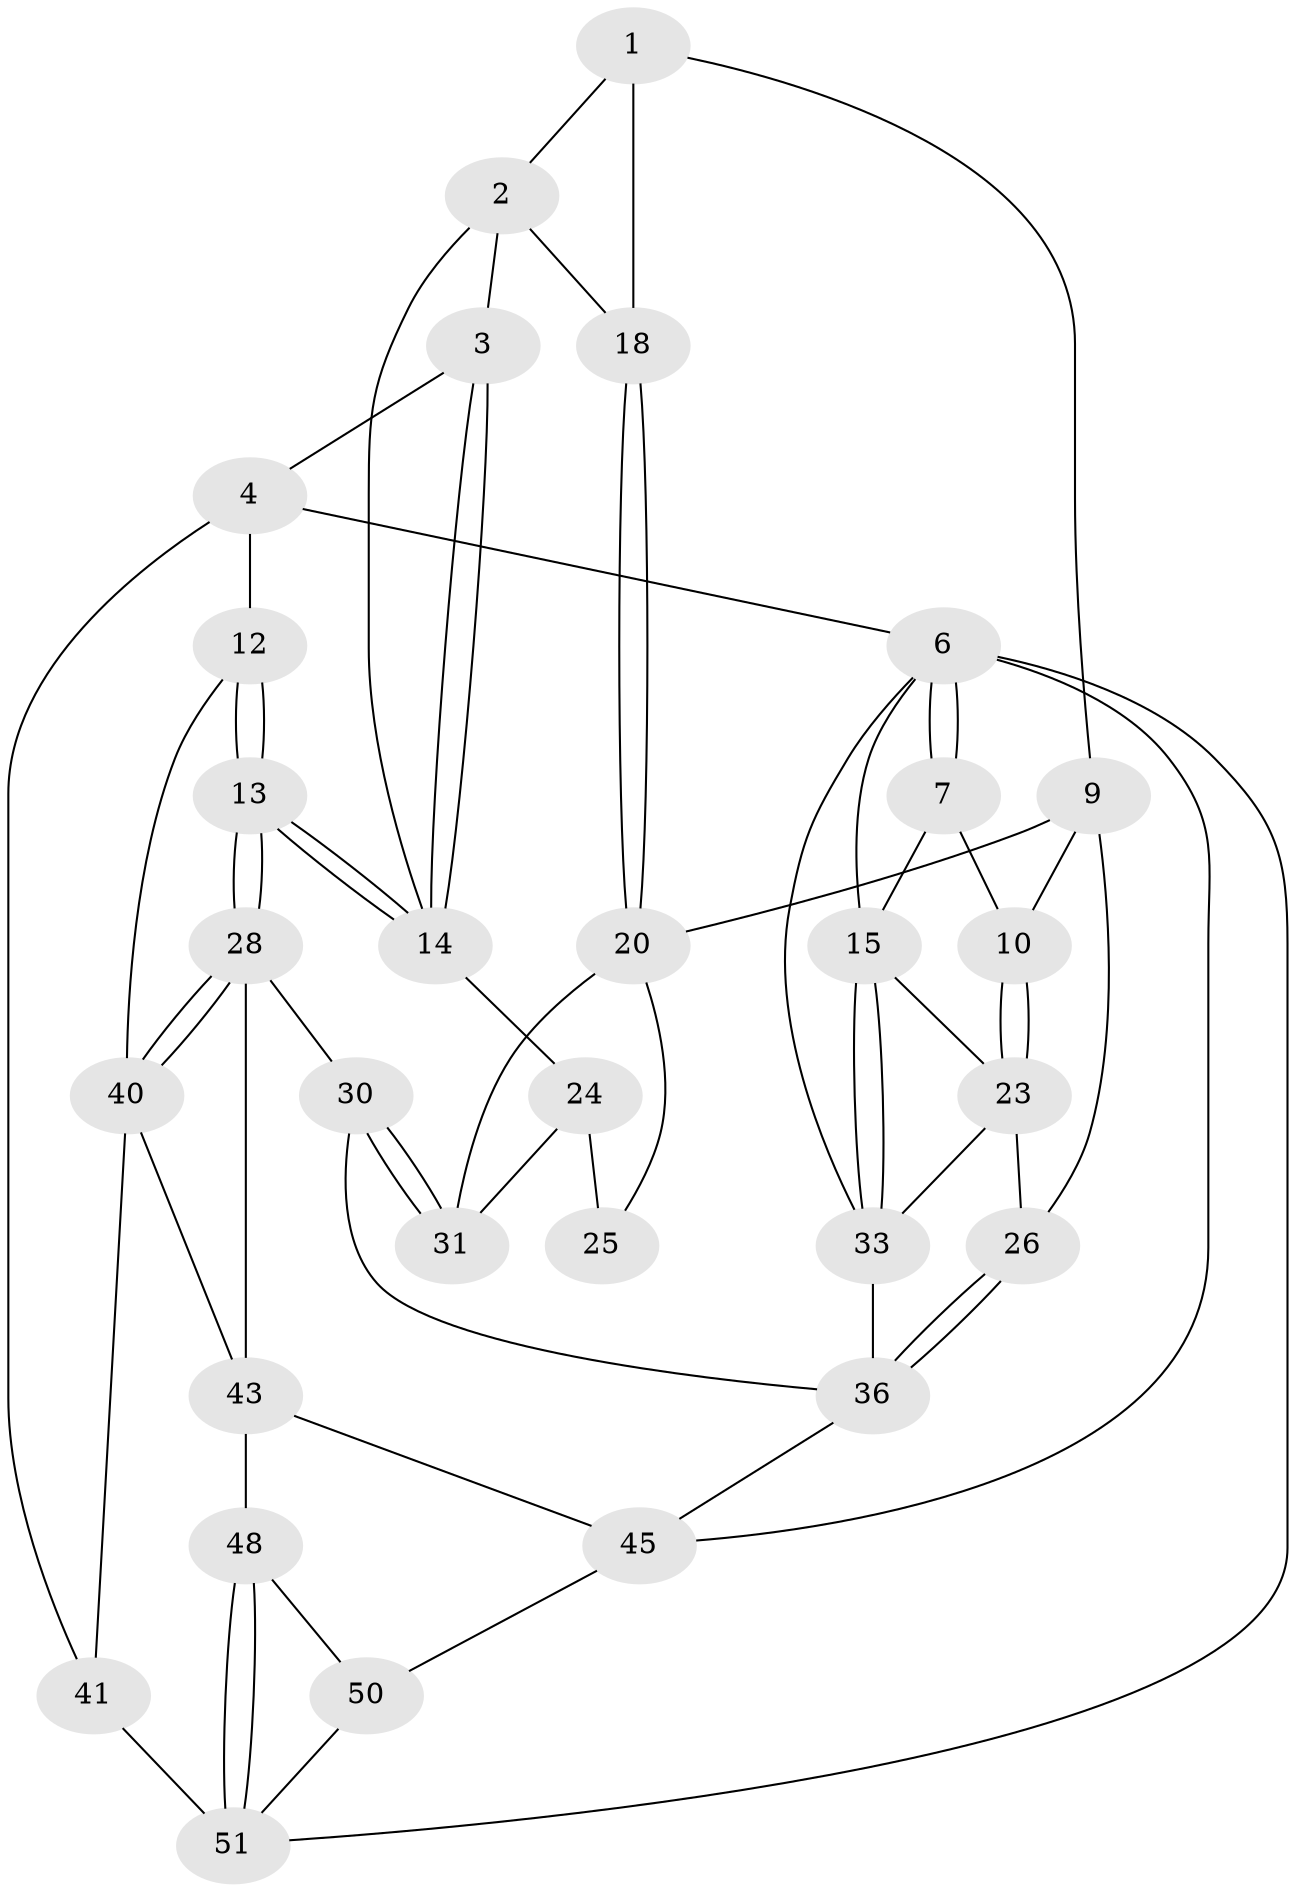 // original degree distribution, {3: 0.03773584905660377, 4: 0.2830188679245283, 5: 0.4528301886792453, 6: 0.22641509433962265}
// Generated by graph-tools (version 1.1) at 2025/42/03/06/25 10:42:33]
// undirected, 30 vertices, 65 edges
graph export_dot {
graph [start="1"]
  node [color=gray90,style=filled];
  1 [pos="+0.31617296517701665+0",super="+8"];
  2 [pos="+0.536696755559958+0",super="+17"];
  3 [pos="+0.7678299783556508+0"];
  4 [pos="+0.9598064424909861+0",super="+5"];
  6 [pos="+0+0",super="+46"];
  7 [pos="+0.1864536771858069+0",super="+11"];
  9 [pos="+0.24232658058915466+0.13045362991813172",super="+22"];
  10 [pos="+0.2135265683874079+0.10750692286251375"];
  12 [pos="+0.8199833234361621+0.21046315547482536",super="+35"];
  13 [pos="+0.7664768455127802+0.24296753993343326"];
  14 [pos="+0.7618706438048971+0.2359491571787744",super="+19"];
  15 [pos="+0+0.17405844769360623",super="+16"];
  18 [pos="+0.34540655197657566+0.12317075428052586"];
  20 [pos="+0.3738057982225901+0.2132771459989264",super="+21"];
  23 [pos="+0.10841628919155369+0.15874036640032713",super="+27"];
  24 [pos="+0.527304939890466+0.10058280537656569",super="+32"];
  25 [pos="+0.3954299396833157+0.2140685454726115"];
  26 [pos="+0.19051607775241908+0.28782709689595076"];
  28 [pos="+0.7592845321516465+0.2980474591413892",super="+29"];
  30 [pos="+0.5759906255669863+0.3665383474097717",super="+38"];
  31 [pos="+0.5116210407984396+0.3311666365144707",super="+34"];
  33 [pos="+0+0.3893963889494072",super="+37"];
  36 [pos="+0.003048632841809682+0.5828052067450954",super="+39"];
  40 [pos="+1+0.5366374740485986",super="+42"];
  41 [pos="+1+0.6459753864619537"];
  43 [pos="+0.6445404707894759+0.6851569381355807",super="+44"];
  45 [pos="+0.3253988592287823+0.6840925991291185",super="+47"];
  48 [pos="+0.6431993068455781+0.6966617642190559",super="+49"];
  50 [pos="+0.39415799745047336+1",super="+53"];
  51 [pos="+0.7973512072134895+0.9280165738643136",super="+52"];
  1 -- 2;
  1 -- 18;
  1 -- 9;
  2 -- 3;
  2 -- 18;
  2 -- 14;
  3 -- 4;
  3 -- 14;
  3 -- 14;
  4 -- 12 [weight=2];
  4 -- 41;
  4 -- 6;
  6 -- 7;
  6 -- 7;
  6 -- 15;
  6 -- 33;
  6 -- 51;
  6 -- 45;
  7 -- 10;
  7 -- 15;
  9 -- 10;
  9 -- 26;
  9 -- 20;
  10 -- 23;
  10 -- 23;
  12 -- 13;
  12 -- 13;
  12 -- 40;
  13 -- 14;
  13 -- 14;
  13 -- 28;
  13 -- 28;
  14 -- 24;
  15 -- 33;
  15 -- 33;
  15 -- 23;
  18 -- 20;
  18 -- 20;
  20 -- 25;
  20 -- 31;
  23 -- 33;
  23 -- 26;
  24 -- 25 [weight=2];
  24 -- 31;
  26 -- 36;
  26 -- 36;
  28 -- 40;
  28 -- 40;
  28 -- 43;
  28 -- 30;
  30 -- 31 [weight=2];
  30 -- 31;
  30 -- 36;
  33 -- 36;
  36 -- 45;
  40 -- 41;
  40 -- 43;
  41 -- 51 [weight=2];
  43 -- 48;
  43 -- 45;
  45 -- 50;
  48 -- 51;
  48 -- 51;
  48 -- 50 [weight=2];
  50 -- 51;
}
